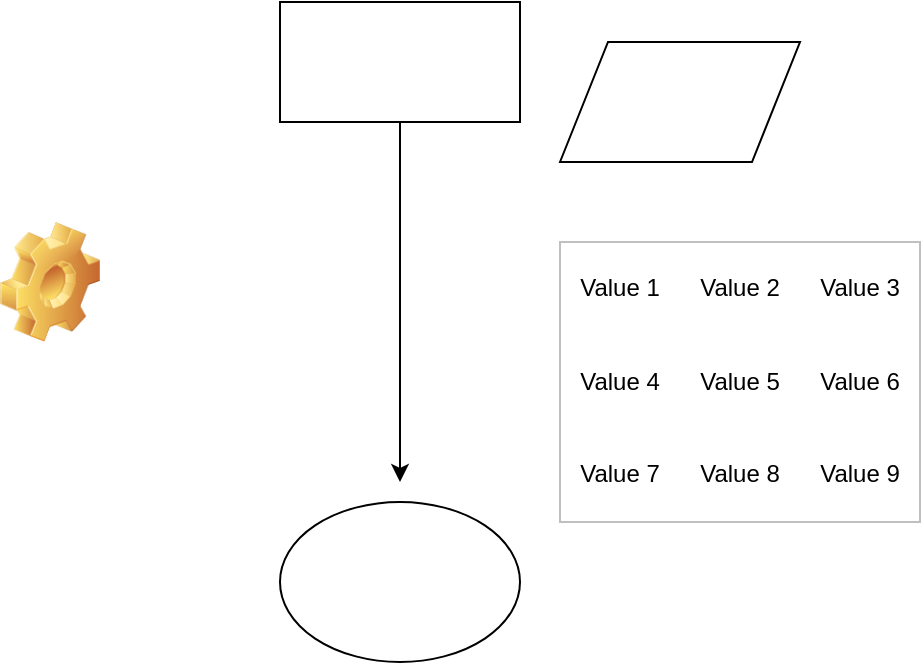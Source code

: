 <mxfile version="13.1.3">
    <diagram id="6hGFLwfOUW9BJ-s0fimq" name="Page-1">
        <mxGraphModel dx="566" dy="480" grid="1" gridSize="10" guides="1" tooltips="1" connect="1" arrows="1" fold="1" page="1" pageScale="1" pageWidth="827" pageHeight="1169" math="0" shadow="0">
            <root>
                <mxCell id="0"/>
                <mxCell id="1" parent="0"/>
                <mxCell id="2" value="" style="ellipse;whiteSpace=wrap;html=1;" vertex="1" parent="1">
                    <mxGeometry x="180" y="340" width="120" height="80" as="geometry"/>
                </mxCell>
                <mxCell id="3" value="" style="shape=parallelogram;perimeter=parallelogramPerimeter;whiteSpace=wrap;html=1;" vertex="1" parent="1">
                    <mxGeometry x="320" y="110" width="120" height="60" as="geometry"/>
                </mxCell>
                <mxCell id="4" value="" style="rounded=0;whiteSpace=wrap;html=1;" vertex="1" parent="1">
                    <mxGeometry x="180" y="90" width="120" height="60" as="geometry"/>
                </mxCell>
                <mxCell id="5" value="" style="endArrow=classic;html=1;exitX=0.5;exitY=1;exitDx=0;exitDy=0;" edge="1" parent="1" source="4">
                    <mxGeometry width="50" height="50" relative="1" as="geometry">
                        <mxPoint x="270" y="270" as="sourcePoint"/>
                        <mxPoint x="240" y="330" as="targetPoint"/>
                    </mxGeometry>
                </mxCell>
                <mxCell id="6" value="&lt;table border=&quot;0&quot; width=&quot;100%&quot; height=&quot;100%&quot; style=&quot;width:100%;height:100%;border-collapse:collapse;&quot;&gt;&lt;tr&gt;&lt;td align=&quot;center&quot;&gt;Value 1&lt;/td&gt;&lt;td align=&quot;center&quot;&gt;Value 2&lt;/td&gt;&lt;td align=&quot;center&quot;&gt;Value 3&lt;/td&gt;&lt;/tr&gt;&lt;tr&gt;&lt;td align=&quot;center&quot;&gt;Value 4&lt;/td&gt;&lt;td align=&quot;center&quot;&gt;Value 5&lt;/td&gt;&lt;td align=&quot;center&quot;&gt;Value 6&lt;/td&gt;&lt;/tr&gt;&lt;tr&gt;&lt;td align=&quot;center&quot;&gt;Value 7&lt;/td&gt;&lt;td align=&quot;center&quot;&gt;Value 8&lt;/td&gt;&lt;td align=&quot;center&quot;&gt;Value 9&lt;/td&gt;&lt;/tr&gt;&lt;/table&gt;" style="text;html=1;strokeColor=#c0c0c0;fillColor=none;overflow=fill;" vertex="1" parent="1">
                    <mxGeometry x="320" y="210" width="180" height="140" as="geometry"/>
                </mxCell>
                <mxCell id="7" value="" style="shape=image;html=1;verticalLabelPosition=bottom;labelBackgroundColor=#ffffff;verticalAlign=top;imageAspect=0;image=img/clipart/Gear_128x128.png" vertex="1" parent="1">
                    <mxGeometry x="40" y="200" width="50" height="60" as="geometry"/>
                </mxCell>
            </root>
        </mxGraphModel>
    </diagram>
</mxfile>